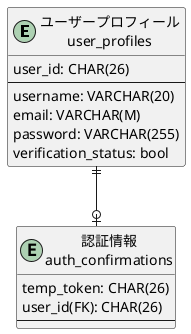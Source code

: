 @startuml identityManagement

entity "ユーザープロフィール\nuser_profiles" as user_profiles {
    user_id: CHAR(26)
    --
    username: VARCHAR(20)
    email: VARCHAR(M)
    password: VARCHAR(255)
    verification_status: bool
}

entity "認証情報\nauth_confirmations" as auth_confirmations {
    temp_token: CHAR(26)
    user_id(FK): CHAR(26)
    --
}

user_profiles ||--o| auth_confirmations

@enduml